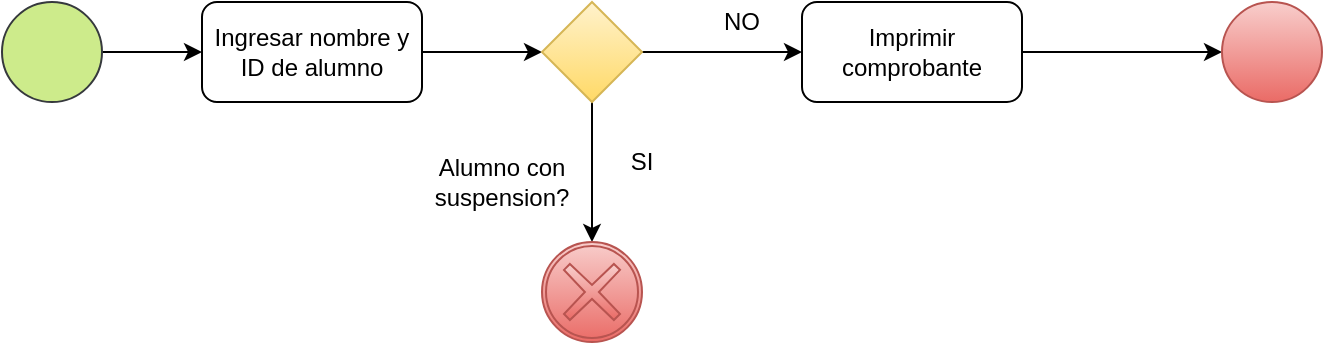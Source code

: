 <mxfile version="14.9.6" type="device"><diagram id="qnLAlJLEedyhB-SLkA0G" name="Página-1"><mxGraphModel dx="946" dy="631" grid="1" gridSize="10" guides="1" tooltips="1" connect="1" arrows="1" fold="1" page="1" pageScale="1" pageWidth="827" pageHeight="1169" math="0" shadow="0"><root><mxCell id="0"/><mxCell id="1" parent="0"/><mxCell id="Lp5ufq0ZZx59x00FLTkq-8" style="edgeStyle=orthogonalEdgeStyle;rounded=0;orthogonalLoop=1;jettySize=auto;html=1;entryX=0;entryY=0.5;entryDx=0;entryDy=0;" edge="1" parent="1" source="Lp5ufq0ZZx59x00FLTkq-1" target="Lp5ufq0ZZx59x00FLTkq-2"><mxGeometry relative="1" as="geometry"/></mxCell><mxCell id="Lp5ufq0ZZx59x00FLTkq-1" value="" style="points=[[0.145,0.145,0],[0.5,0,0],[0.855,0.145,0],[1,0.5,0],[0.855,0.855,0],[0.5,1,0],[0.145,0.855,0],[0,0.5,0]];shape=mxgraph.bpmn.event;html=1;verticalLabelPosition=bottom;labelBackgroundColor=#ffffff;verticalAlign=top;align=center;perimeter=ellipsePerimeter;outlineConnect=0;aspect=fixed;outline=standard;symbol=general;fillColor=#cdeb8b;strokeColor=#36393d;" vertex="1" parent="1"><mxGeometry x="60" y="220" width="50" height="50" as="geometry"/></mxCell><mxCell id="Lp5ufq0ZZx59x00FLTkq-9" style="edgeStyle=orthogonalEdgeStyle;rounded=0;orthogonalLoop=1;jettySize=auto;html=1;entryX=0;entryY=0.5;entryDx=0;entryDy=0;" edge="1" parent="1" source="Lp5ufq0ZZx59x00FLTkq-2" target="Lp5ufq0ZZx59x00FLTkq-4"><mxGeometry relative="1" as="geometry"/></mxCell><mxCell id="Lp5ufq0ZZx59x00FLTkq-2" value="Ingresar nombre y ID de alumno" style="rounded=1;whiteSpace=wrap;html=1;" vertex="1" parent="1"><mxGeometry x="160" y="220" width="110" height="50" as="geometry"/></mxCell><mxCell id="Lp5ufq0ZZx59x00FLTkq-10" style="edgeStyle=orthogonalEdgeStyle;rounded=0;orthogonalLoop=1;jettySize=auto;html=1;entryX=0;entryY=0.5;entryDx=0;entryDy=0;" edge="1" parent="1" source="Lp5ufq0ZZx59x00FLTkq-4" target="Lp5ufq0ZZx59x00FLTkq-5"><mxGeometry relative="1" as="geometry"/></mxCell><mxCell id="Lp5ufq0ZZx59x00FLTkq-12" style="edgeStyle=orthogonalEdgeStyle;rounded=0;orthogonalLoop=1;jettySize=auto;html=1;entryX=0.5;entryY=0;entryDx=0;entryDy=0;entryPerimeter=0;" edge="1" parent="1" source="Lp5ufq0ZZx59x00FLTkq-4" target="Lp5ufq0ZZx59x00FLTkq-7"><mxGeometry relative="1" as="geometry"/></mxCell><mxCell id="Lp5ufq0ZZx59x00FLTkq-4" value="" style="rhombus;whiteSpace=wrap;html=1;gradientColor=#ffd966;fillColor=#fff2cc;strokeColor=#d6b656;" vertex="1" parent="1"><mxGeometry x="330" y="220" width="50" height="50" as="geometry"/></mxCell><mxCell id="Lp5ufq0ZZx59x00FLTkq-11" style="edgeStyle=orthogonalEdgeStyle;rounded=0;orthogonalLoop=1;jettySize=auto;html=1;" edge="1" parent="1" source="Lp5ufq0ZZx59x00FLTkq-5" target="Lp5ufq0ZZx59x00FLTkq-6"><mxGeometry relative="1" as="geometry"/></mxCell><mxCell id="Lp5ufq0ZZx59x00FLTkq-5" value="Imprimir comprobante" style="rounded=1;whiteSpace=wrap;html=1;" vertex="1" parent="1"><mxGeometry x="460" y="220" width="110" height="50" as="geometry"/></mxCell><mxCell id="Lp5ufq0ZZx59x00FLTkq-6" value="" style="points=[[0.145,0.145,0],[0.5,0,0],[0.855,0.145,0],[1,0.5,0],[0.855,0.855,0],[0.5,1,0],[0.145,0.855,0],[0,0.5,0]];shape=mxgraph.bpmn.event;html=1;verticalLabelPosition=bottom;labelBackgroundColor=#ffffff;verticalAlign=top;align=center;perimeter=ellipsePerimeter;outlineConnect=0;aspect=fixed;outline=standard;symbol=general;gradientColor=#ea6b66;fillColor=#f8cecc;strokeColor=#b85450;" vertex="1" parent="1"><mxGeometry x="670" y="220" width="50" height="50" as="geometry"/></mxCell><mxCell id="Lp5ufq0ZZx59x00FLTkq-7" value="" style="points=[[0.145,0.145,0],[0.5,0,0],[0.855,0.145,0],[1,0.5,0],[0.855,0.855,0],[0.5,1,0],[0.145,0.855,0],[0,0.5,0]];shape=mxgraph.bpmn.event;html=1;verticalLabelPosition=bottom;labelBackgroundColor=#ffffff;verticalAlign=top;align=center;perimeter=ellipsePerimeter;outlineConnect=0;aspect=fixed;outline=boundInt;symbol=cancel;gradientColor=#ea6b66;fillColor=#f8cecc;strokeColor=#b85450;" vertex="1" parent="1"><mxGeometry x="330" y="340" width="50" height="50" as="geometry"/></mxCell><mxCell id="Lp5ufq0ZZx59x00FLTkq-13" value="Alumno con suspension?" style="text;html=1;strokeColor=none;fillColor=none;align=center;verticalAlign=middle;whiteSpace=wrap;rounded=0;" vertex="1" parent="1"><mxGeometry x="290" y="300" width="40" height="20" as="geometry"/></mxCell><mxCell id="Lp5ufq0ZZx59x00FLTkq-14" value="NO" style="text;html=1;strokeColor=none;fillColor=none;align=center;verticalAlign=middle;whiteSpace=wrap;rounded=0;" vertex="1" parent="1"><mxGeometry x="410" y="220" width="40" height="20" as="geometry"/></mxCell><mxCell id="Lp5ufq0ZZx59x00FLTkq-15" value="SI" style="text;html=1;strokeColor=none;fillColor=none;align=center;verticalAlign=middle;whiteSpace=wrap;rounded=0;" vertex="1" parent="1"><mxGeometry x="360" y="290" width="40" height="20" as="geometry"/></mxCell></root></mxGraphModel></diagram></mxfile>